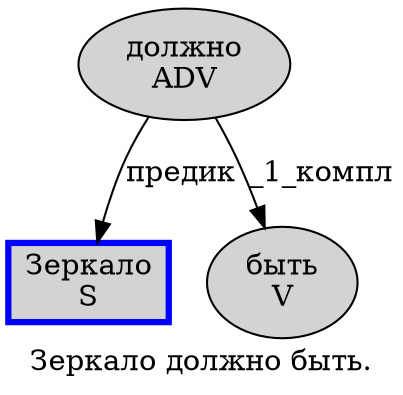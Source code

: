 digraph SENTENCE_2101 {
	graph [label="Зеркало должно быть."]
	node [style=filled]
		0 [label="Зеркало
S" color=blue fillcolor=lightgray penwidth=3 shape=box]
		1 [label="должно
ADV" color="" fillcolor=lightgray penwidth=1 shape=ellipse]
		2 [label="быть
V" color="" fillcolor=lightgray penwidth=1 shape=ellipse]
			1 -> 0 [label="предик"]
			1 -> 2 [label="_1_компл"]
}